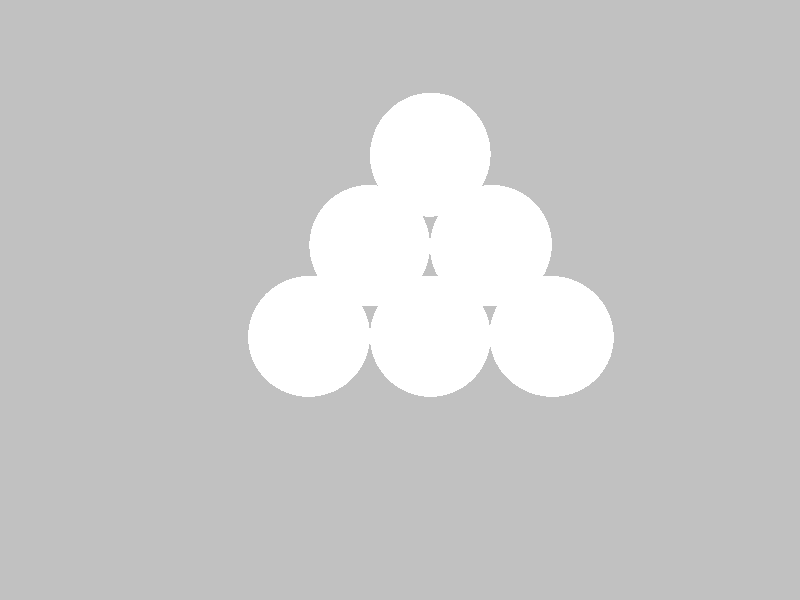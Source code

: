// Persistence Of Vision raytracer version 3.5 sample file.// Simpler but faster version of Joel NewKirk's GlassBoing animation// Originally from http://caramel.oc.chemie.tu-darmstadt.de/lemmi/povray35/boing1.html// Modified by Christopher Schmidt to create pyramid file#include "colors.inc"global_settings { assumed_gamma 2.2 }camera {location <0, 10.5,-100>direction <0, 0, 1>up <0, 1, 0>right <4/3, 0, 0>look_at <0, 11, 0>}light_source {<0, 10.5, -100> colour White }light_source {<30, 120, 0> colour Whitefade_distance 90fade_power 1}sky_sphere {pigment {gradient ycolor_map {[0.0 Gray50 ][1.0 Gray15 ]}}}#declare Brick =texture {pigment { Gray75 }finish {ambient 0.0diffuse 0.8}scale 6}plane { x, -60 texture { Brick rotate y*90 }} // left wallplane { x, 60 texture { Brick rotate y* 90}} // right wallplane { z, 40 hollow on texture { Brick }} // back wallplane { y, 0 texture { Brick } translate -y*5 } // floorsphere { <5,5>, 10texture {pigment { White }finish { specular 1 roughness 0.001 }}} sphere { <5,35>, 10texture {pigment { White }finish { specular 1 roughness 0.001 }}}sphere { <25,5>, 10texture {pigment { White }finish { specular 1 roughness 0.001 }}}sphere { <-15,5>, 10texture {pigment { White }finish { specular 1 roughness 0.001 }}}   sphere { <-5,20>, 10texture {pigment { White }finish { specular 1 roughness 0.001 }}} sphere { <15,20>, 10texture {pigment { White }finish { specular 1 roughness 0.001 }}} 